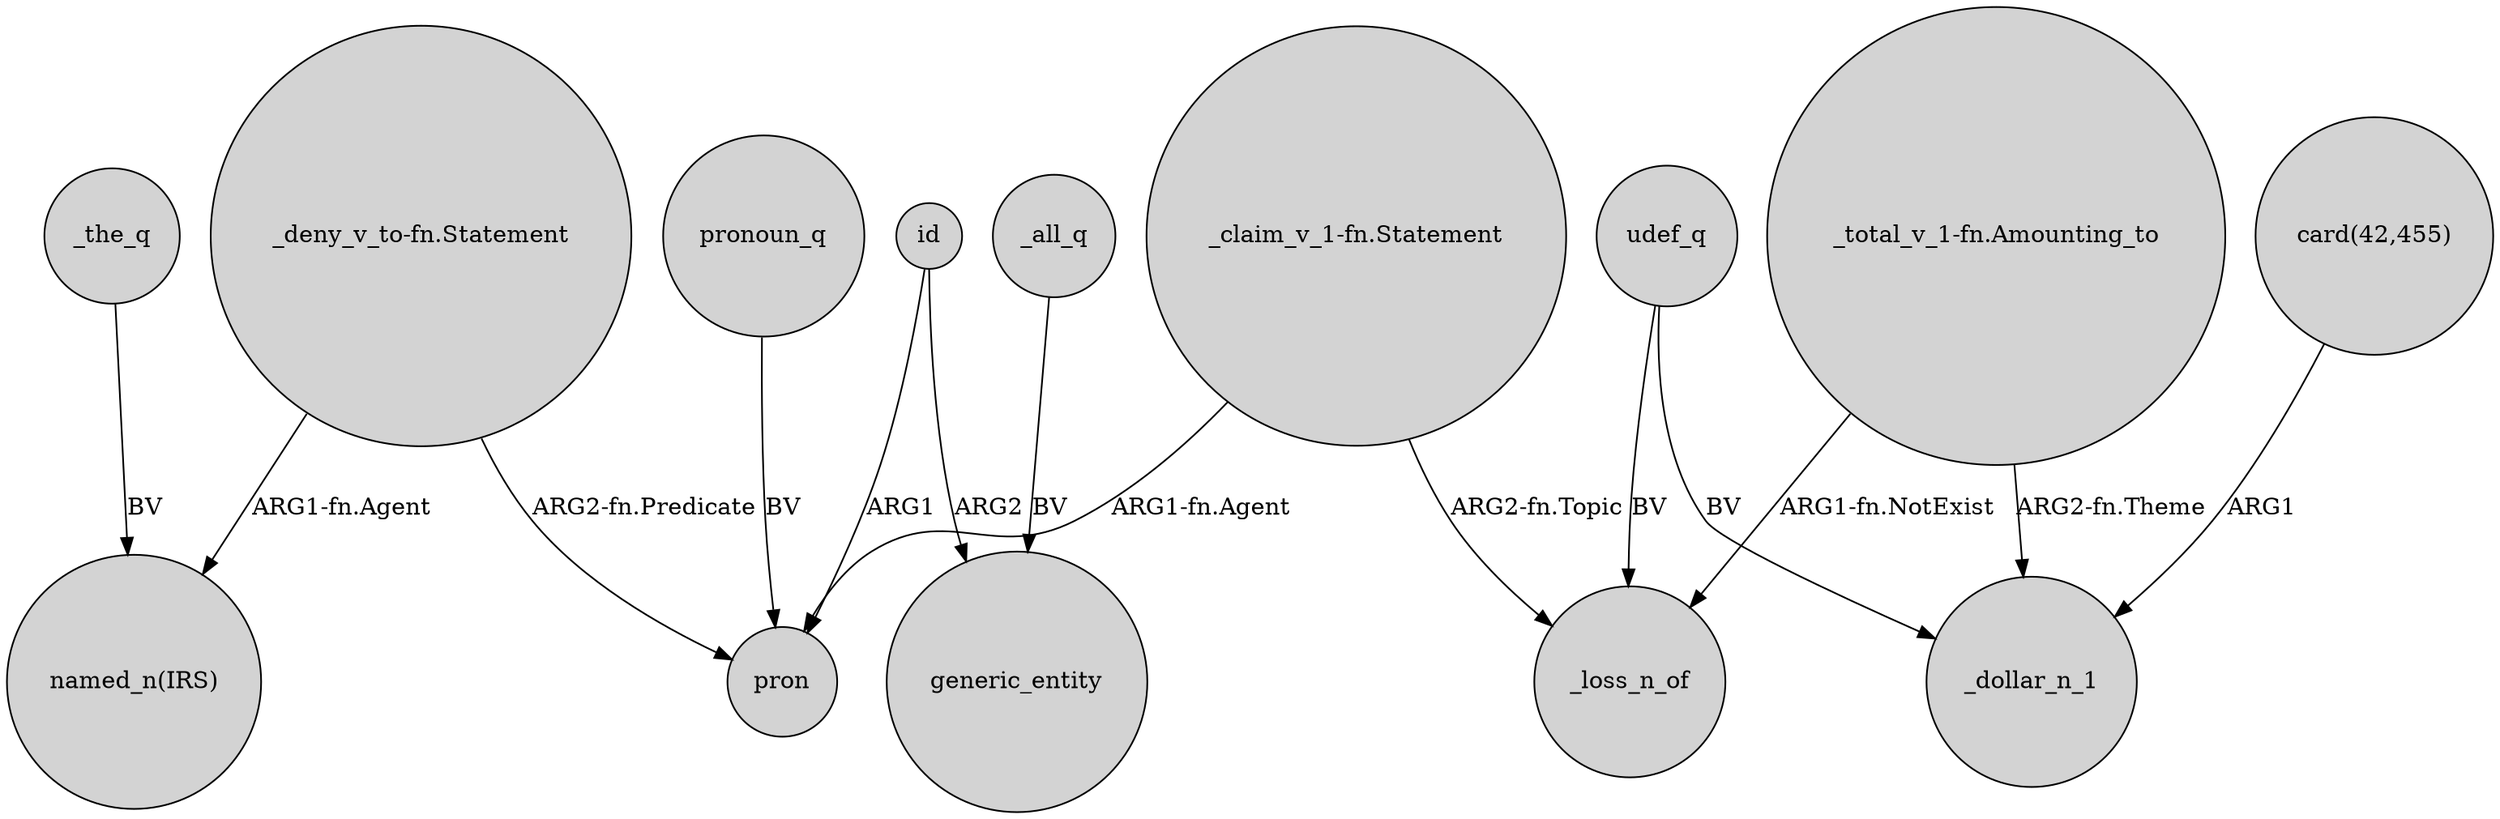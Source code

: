 digraph {
	node [shape=circle style=filled]
	id -> pron [label=ARG1]
	"card(42,455)" -> _dollar_n_1 [label=ARG1]
	"_deny_v_to-fn.Statement" -> "named_n(IRS)" [label="ARG1-fn.Agent"]
	_the_q -> "named_n(IRS)" [label=BV]
	udef_q -> _dollar_n_1 [label=BV]
	"_claim_v_1-fn.Statement" -> _loss_n_of [label="ARG2-fn.Topic"]
	id -> generic_entity [label=ARG2]
	"_total_v_1-fn.Amounting_to" -> _dollar_n_1 [label="ARG2-fn.Theme"]
	"_claim_v_1-fn.Statement" -> pron [label="ARG1-fn.Agent"]
	udef_q -> _loss_n_of [label=BV]
	"_total_v_1-fn.Amounting_to" -> _loss_n_of [label="ARG1-fn.NotExist"]
	"_deny_v_to-fn.Statement" -> pron [label="ARG2-fn.Predicate"]
	_all_q -> generic_entity [label=BV]
	pronoun_q -> pron [label=BV]
}

